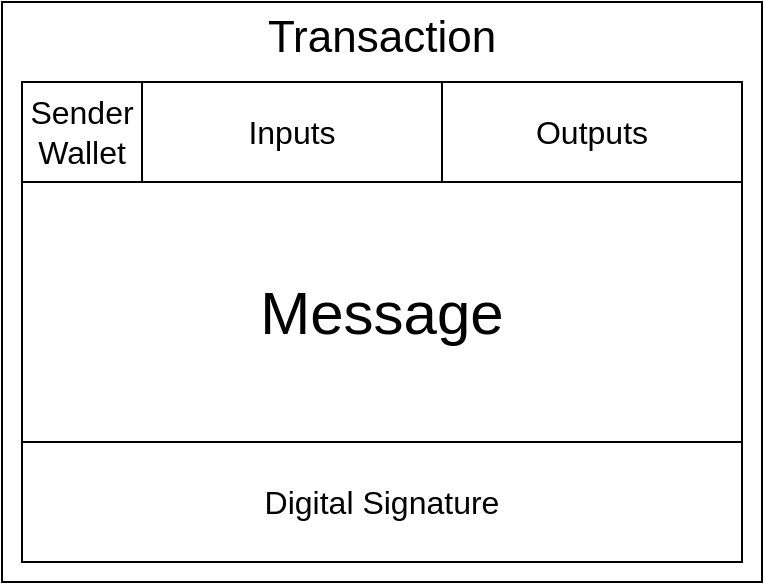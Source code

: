 <mxfile>
    <diagram id="r8jrAEpcWnGwujQfcr-e" name="Page-1">
        <mxGraphModel dx="1082" dy="413" grid="1" gridSize="10" guides="1" tooltips="1" connect="1" arrows="1" fold="1" page="1" pageScale="1" pageWidth="850" pageHeight="1100" math="0" shadow="0">
            <root>
                <mxCell id="0"/>
                <mxCell id="1" parent="0"/>
                <mxCell id="-0z9shVKl5nUomZbdwEb-21" value="" style="rounded=0;whiteSpace=wrap;html=1;" parent="1" vertex="1">
                    <mxGeometry x="300" y="180" width="380" height="290" as="geometry"/>
                </mxCell>
                <mxCell id="-0z9shVKl5nUomZbdwEb-18" value="&lt;span&gt;&lt;font style=&quot;font-size: 16px&quot;&gt;Digital Signature&lt;/font&gt;&lt;/span&gt;" style="rounded=0;whiteSpace=wrap;html=1;" parent="1" vertex="1">
                    <mxGeometry x="310" y="400" width="360" height="60" as="geometry"/>
                </mxCell>
                <mxCell id="-0z9shVKl5nUomZbdwEb-19" value="&lt;span style=&quot;font-size: 30px&quot;&gt;Message&lt;/span&gt;" style="rounded=0;whiteSpace=wrap;html=1;" parent="1" vertex="1">
                    <mxGeometry x="310" y="270" width="360" height="130" as="geometry"/>
                </mxCell>
                <mxCell id="-0z9shVKl5nUomZbdwEb-22" value="&lt;font style=&quot;font-size: 22px;&quot;&gt;Transaction&lt;/font&gt;" style="text;html=1;strokeColor=none;fillColor=none;align=center;verticalAlign=middle;whiteSpace=wrap;rounded=0;fontSize=22;" parent="1" vertex="1">
                    <mxGeometry x="415" y="183" width="150" height="30" as="geometry"/>
                </mxCell>
                <mxCell id="8-Gma42HzHuSdxEGjb_5-4" value="Sender&lt;br style=&quot;font-size: 16px;&quot;&gt;Wallet" style="rounded=0;whiteSpace=wrap;html=1;fontSize=16;" parent="1" vertex="1">
                    <mxGeometry x="310" y="220" width="60" height="50" as="geometry"/>
                </mxCell>
                <mxCell id="8-Gma42HzHuSdxEGjb_5-5" value="Inputs" style="rounded=0;whiteSpace=wrap;html=1;fontSize=16;" parent="1" vertex="1">
                    <mxGeometry x="370" y="220" width="150" height="50" as="geometry"/>
                </mxCell>
                <mxCell id="10" value="" style="edgeStyle=none;html=1;" parent="1" source="7" edge="1">
                    <mxGeometry relative="1" as="geometry">
                        <mxPoint x="610" y="245" as="targetPoint"/>
                    </mxGeometry>
                </mxCell>
                <mxCell id="7" value="Outputs" style="rounded=0;whiteSpace=wrap;html=1;fontSize=16;" parent="1" vertex="1">
                    <mxGeometry x="520" y="220" width="150" height="50" as="geometry"/>
                </mxCell>
            </root>
        </mxGraphModel>
    </diagram>
</mxfile>